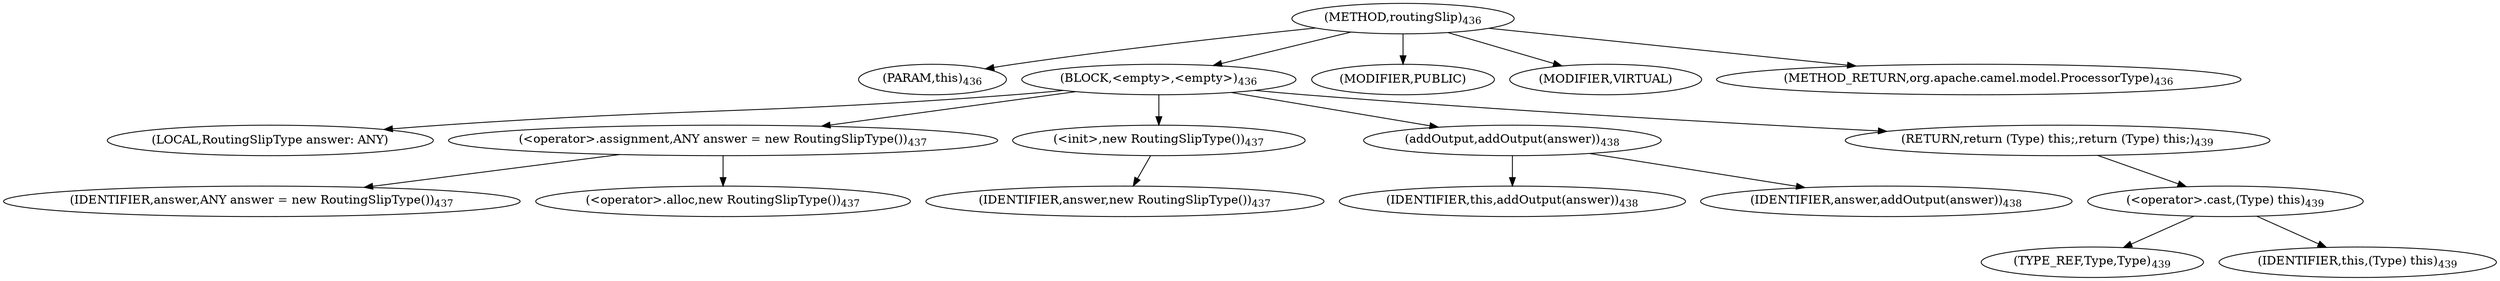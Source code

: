 digraph "routingSlip" {  
"1163" [label = <(METHOD,routingSlip)<SUB>436</SUB>> ]
"116" [label = <(PARAM,this)<SUB>436</SUB>> ]
"1164" [label = <(BLOCK,&lt;empty&gt;,&lt;empty&gt;)<SUB>436</SUB>> ]
"114" [label = <(LOCAL,RoutingSlipType answer: ANY)> ]
"1165" [label = <(&lt;operator&gt;.assignment,ANY answer = new RoutingSlipType())<SUB>437</SUB>> ]
"1166" [label = <(IDENTIFIER,answer,ANY answer = new RoutingSlipType())<SUB>437</SUB>> ]
"1167" [label = <(&lt;operator&gt;.alloc,new RoutingSlipType())<SUB>437</SUB>> ]
"1168" [label = <(&lt;init&gt;,new RoutingSlipType())<SUB>437</SUB>> ]
"113" [label = <(IDENTIFIER,answer,new RoutingSlipType())<SUB>437</SUB>> ]
"1169" [label = <(addOutput,addOutput(answer))<SUB>438</SUB>> ]
"115" [label = <(IDENTIFIER,this,addOutput(answer))<SUB>438</SUB>> ]
"1170" [label = <(IDENTIFIER,answer,addOutput(answer))<SUB>438</SUB>> ]
"1171" [label = <(RETURN,return (Type) this;,return (Type) this;)<SUB>439</SUB>> ]
"1172" [label = <(&lt;operator&gt;.cast,(Type) this)<SUB>439</SUB>> ]
"1173" [label = <(TYPE_REF,Type,Type)<SUB>439</SUB>> ]
"117" [label = <(IDENTIFIER,this,(Type) this)<SUB>439</SUB>> ]
"1174" [label = <(MODIFIER,PUBLIC)> ]
"1175" [label = <(MODIFIER,VIRTUAL)> ]
"1176" [label = <(METHOD_RETURN,org.apache.camel.model.ProcessorType)<SUB>436</SUB>> ]
  "1163" -> "116" 
  "1163" -> "1164" 
  "1163" -> "1174" 
  "1163" -> "1175" 
  "1163" -> "1176" 
  "1164" -> "114" 
  "1164" -> "1165" 
  "1164" -> "1168" 
  "1164" -> "1169" 
  "1164" -> "1171" 
  "1165" -> "1166" 
  "1165" -> "1167" 
  "1168" -> "113" 
  "1169" -> "115" 
  "1169" -> "1170" 
  "1171" -> "1172" 
  "1172" -> "1173" 
  "1172" -> "117" 
}
